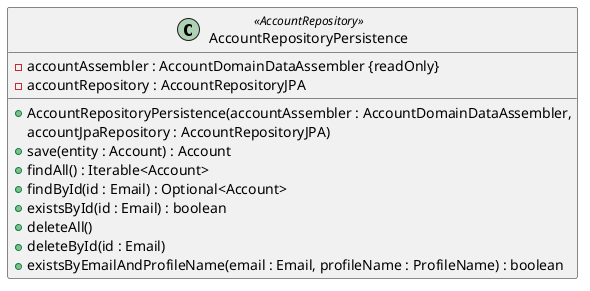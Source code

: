 @startuml
class AccountRepositoryPersistence <<AccountRepository>>{
    - accountAssembler : AccountDomainDataAssembler {readOnly}
    - accountRepository : AccountRepositoryJPA

    + AccountRepositoryPersistence(accountAssembler : AccountDomainDataAssembler,
    accountJpaRepository : AccountRepositoryJPA)
    + save(entity : Account) : Account
    + findAll() : Iterable<Account>
    + findById(id : Email) : Optional<Account>
    + existsById(id : Email) : boolean
    + deleteAll()
    + deleteById(id : Email)
    + existsByEmailAndProfileName(email : Email, profileName : ProfileName) : boolean

}

@enduml